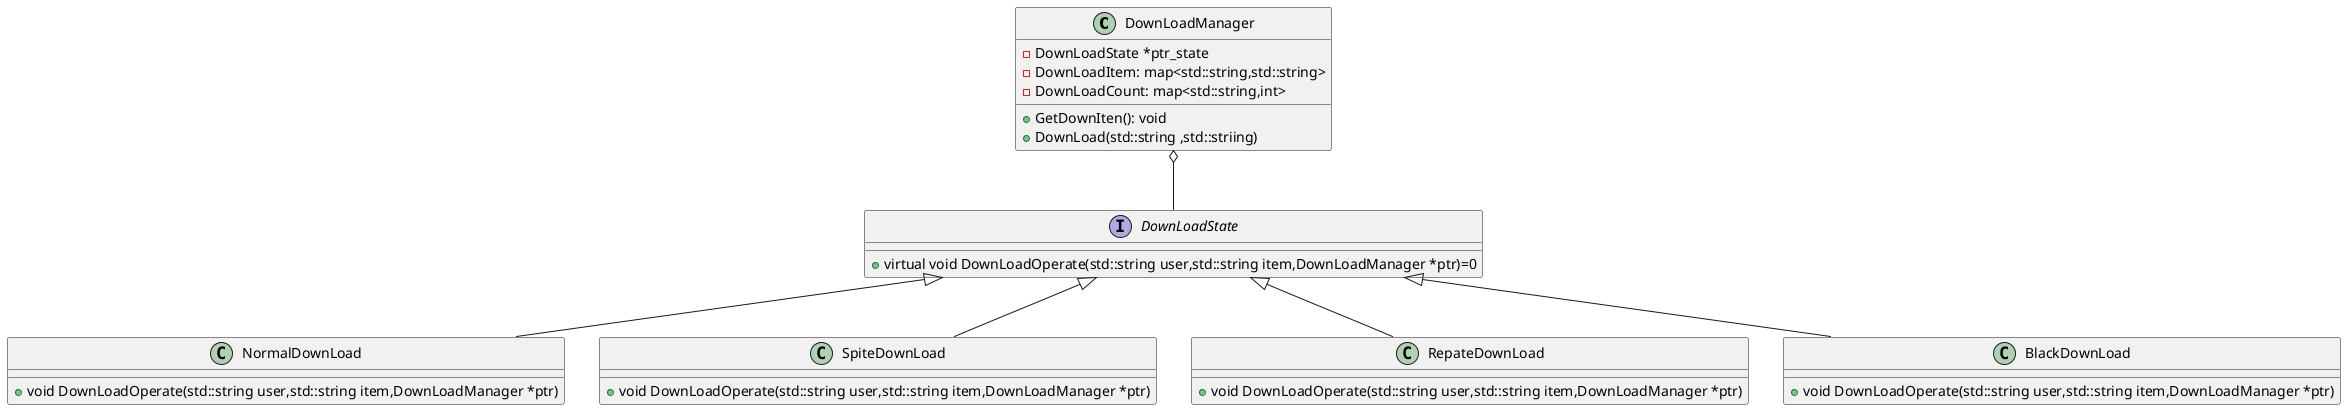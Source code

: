 @startuml

class DownLoadManager{
    -DownLoadState *ptr_state
    -DownLoadItem: map<std::string,std::string>
    -DownLoadCount: map<std::string,int>
    +GetDownIten(): void
    +DownLoad(std::string ,std::striing)
}
interface DownLoadState{
    +virtual void DownLoadOperate(std::string user,std::string item,DownLoadManager *ptr)=0
}
class NormalDownLoad{
    +void DownLoadOperate(std::string user,std::string item,DownLoadManager *ptr)
}
class SpiteDownLoad{
    +void DownLoadOperate(std::string user,std::string item,DownLoadManager *ptr)
}
class RepateDownLoad{
    +void DownLoadOperate(std::string user,std::string item,DownLoadManager *ptr)
}
class BlackDownLoad{
    +void DownLoadOperate(std::string user,std::string item,DownLoadManager *ptr)
}

DownLoadManager o-- DownLoadState
DownLoadState <|-- NormalDownLoad

DownLoadState <|-- RepateDownLoad
DownLoadState <|-- SpiteDownLoad
DownLoadState <|-- BlackDownLoad


@enduml